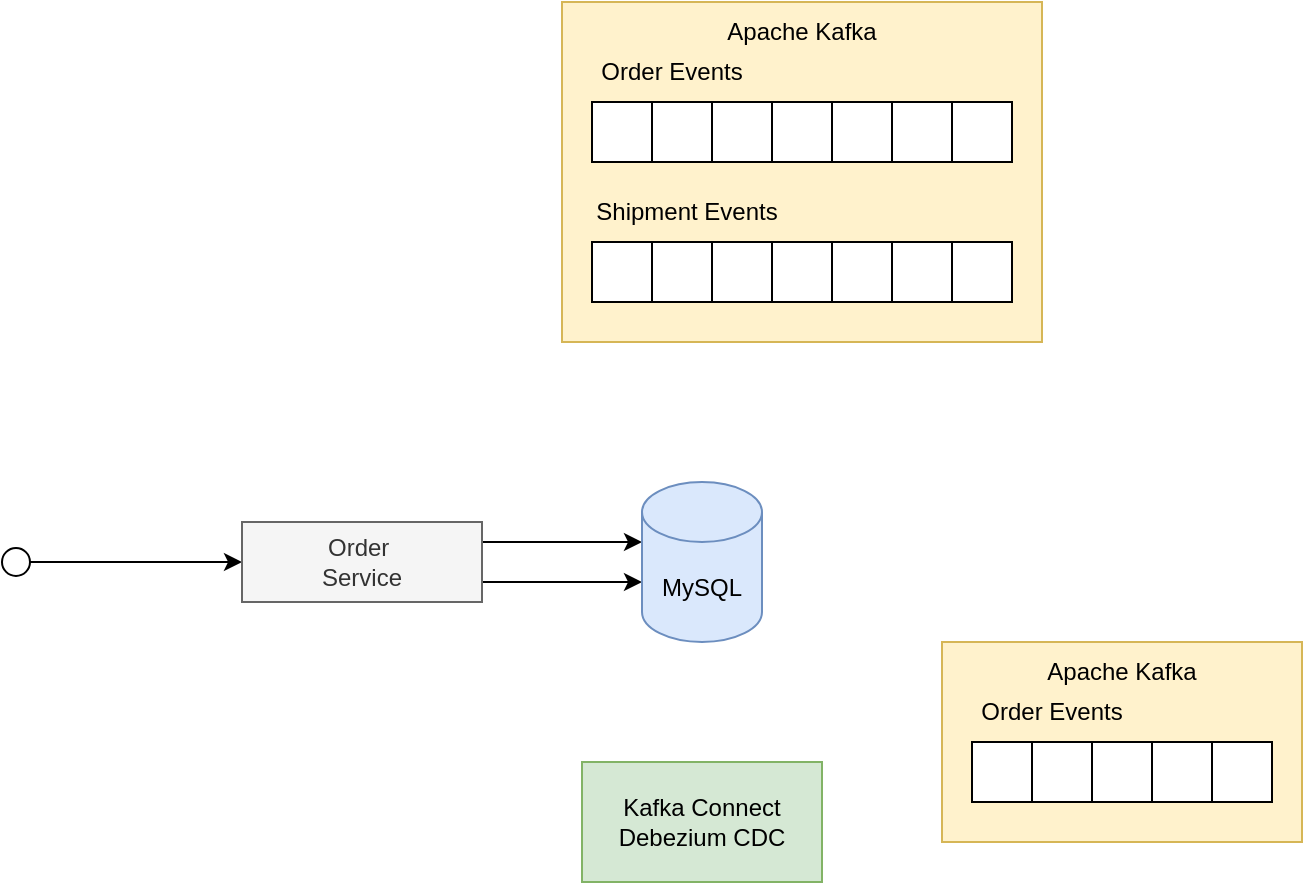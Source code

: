 <mxfile version="24.7.6">
  <diagram name="페이지-1" id="OJn4qWadmgmPl1W8cVxA">
    <mxGraphModel dx="256" dy="486" grid="1" gridSize="10" guides="1" tooltips="1" connect="1" arrows="1" fold="1" page="1" pageScale="1" pageWidth="1169" pageHeight="827" math="0" shadow="0">
      <root>
        <mxCell id="0" />
        <mxCell id="1" parent="0" />
        <mxCell id="_ZfUV2Xm4BZs3Ikk3f9N-5" style="edgeStyle=orthogonalEdgeStyle;rounded=0;orthogonalLoop=1;jettySize=auto;html=1;entryX=0;entryY=0.5;entryDx=0;entryDy=0;" edge="1" parent="1" source="_ZfUV2Xm4BZs3Ikk3f9N-2">
          <mxGeometry relative="1" as="geometry">
            <mxPoint x="160" y="300" as="targetPoint" />
          </mxGeometry>
        </mxCell>
        <mxCell id="_ZfUV2Xm4BZs3Ikk3f9N-2" value="" style="ellipse;whiteSpace=wrap;html=1;aspect=fixed;" vertex="1" parent="1">
          <mxGeometry x="40" y="293" width="14" height="14" as="geometry" />
        </mxCell>
        <mxCell id="_ZfUV2Xm4BZs3Ikk3f9N-7" style="edgeStyle=orthogonalEdgeStyle;rounded=0;orthogonalLoop=1;jettySize=auto;html=1;exitX=1;exitY=0.25;exitDx=0;exitDy=0;" edge="1" parent="1">
          <mxGeometry relative="1" as="geometry">
            <mxPoint x="280" y="290" as="sourcePoint" />
            <mxPoint x="360" y="290" as="targetPoint" />
          </mxGeometry>
        </mxCell>
        <mxCell id="_ZfUV2Xm4BZs3Ikk3f9N-8" style="edgeStyle=orthogonalEdgeStyle;rounded=0;orthogonalLoop=1;jettySize=auto;html=1;entryX=0;entryY=0.625;entryDx=0;entryDy=0;entryPerimeter=0;exitX=1;exitY=0.75;exitDx=0;exitDy=0;" edge="1" parent="1">
          <mxGeometry relative="1" as="geometry">
            <mxPoint x="280" y="310" as="sourcePoint" />
            <mxPoint x="360" y="310" as="targetPoint" />
          </mxGeometry>
        </mxCell>
        <mxCell id="_ZfUV2Xm4BZs3Ikk3f9N-9" value="Order&amp;nbsp;&lt;div&gt;Service&lt;/div&gt;" style="rounded=0;whiteSpace=wrap;html=1;fillColor=#f5f5f5;fontColor=#333333;strokeColor=#666666;" vertex="1" parent="1">
          <mxGeometry x="160" y="280" width="120" height="40" as="geometry" />
        </mxCell>
        <mxCell id="_ZfUV2Xm4BZs3Ikk3f9N-10" value="MySQL" style="shape=cylinder3;whiteSpace=wrap;html=1;boundedLbl=1;backgroundOutline=1;size=15;fillColor=#dae8fc;strokeColor=#6c8ebf;" vertex="1" parent="1">
          <mxGeometry x="360" y="260" width="60" height="80" as="geometry" />
        </mxCell>
        <mxCell id="_ZfUV2Xm4BZs3Ikk3f9N-11" value="Kafka Connect&lt;div&gt;Debezium CDC&lt;/div&gt;" style="rounded=0;whiteSpace=wrap;html=1;fillColor=#d5e8d4;strokeColor=#82b366;" vertex="1" parent="1">
          <mxGeometry x="330" y="400" width="120" height="60" as="geometry" />
        </mxCell>
        <mxCell id="_ZfUV2Xm4BZs3Ikk3f9N-12" value="" style="group;fillColor=#fff2cc;strokeColor=#d6b656;container=0;" vertex="1" connectable="0" parent="1">
          <mxGeometry x="510" y="340" width="180" height="100" as="geometry" />
        </mxCell>
        <mxCell id="_ZfUV2Xm4BZs3Ikk3f9N-33" value="" style="group;fillColor=#fff2cc;strokeColor=#d6b656;" vertex="1" connectable="0" parent="1">
          <mxGeometry x="320" y="20" width="240" height="170" as="geometry" />
        </mxCell>
        <mxCell id="_ZfUV2Xm4BZs3Ikk3f9N-34" value="" style="rounded=0;whiteSpace=wrap;html=1;fillColor=#fff2cc;strokeColor=#d6b656;" vertex="1" parent="_ZfUV2Xm4BZs3Ikk3f9N-33">
          <mxGeometry width="240" height="170" as="geometry" />
        </mxCell>
        <mxCell id="_ZfUV2Xm4BZs3Ikk3f9N-35" value="Apache Kafka" style="text;html=1;align=center;verticalAlign=middle;whiteSpace=wrap;rounded=0;" vertex="1" parent="_ZfUV2Xm4BZs3Ikk3f9N-33">
          <mxGeometry x="75" width="90" height="30" as="geometry" />
        </mxCell>
        <mxCell id="_ZfUV2Xm4BZs3Ikk3f9N-36" value="" style="group" vertex="1" connectable="0" parent="_ZfUV2Xm4BZs3Ikk3f9N-33">
          <mxGeometry x="15" y="50" width="210" height="30" as="geometry" />
        </mxCell>
        <mxCell id="_ZfUV2Xm4BZs3Ikk3f9N-37" value="" style="rounded=0;whiteSpace=wrap;html=1;" vertex="1" parent="_ZfUV2Xm4BZs3Ikk3f9N-36">
          <mxGeometry width="30" height="30" as="geometry" />
        </mxCell>
        <mxCell id="_ZfUV2Xm4BZs3Ikk3f9N-38" value="" style="rounded=0;whiteSpace=wrap;html=1;" vertex="1" parent="_ZfUV2Xm4BZs3Ikk3f9N-36">
          <mxGeometry x="30" width="30" height="30" as="geometry" />
        </mxCell>
        <mxCell id="_ZfUV2Xm4BZs3Ikk3f9N-39" value="" style="rounded=0;whiteSpace=wrap;html=1;" vertex="1" parent="_ZfUV2Xm4BZs3Ikk3f9N-36">
          <mxGeometry x="60" width="30" height="30" as="geometry" />
        </mxCell>
        <mxCell id="_ZfUV2Xm4BZs3Ikk3f9N-40" value="" style="rounded=0;whiteSpace=wrap;html=1;" vertex="1" parent="_ZfUV2Xm4BZs3Ikk3f9N-36">
          <mxGeometry x="90" width="30" height="30" as="geometry" />
        </mxCell>
        <mxCell id="_ZfUV2Xm4BZs3Ikk3f9N-41" value="" style="rounded=0;whiteSpace=wrap;html=1;" vertex="1" parent="_ZfUV2Xm4BZs3Ikk3f9N-36">
          <mxGeometry x="120" width="30" height="30" as="geometry" />
        </mxCell>
        <mxCell id="_ZfUV2Xm4BZs3Ikk3f9N-42" value="" style="rounded=0;whiteSpace=wrap;html=1;" vertex="1" parent="_ZfUV2Xm4BZs3Ikk3f9N-36">
          <mxGeometry x="150" width="30" height="30" as="geometry" />
        </mxCell>
        <mxCell id="_ZfUV2Xm4BZs3Ikk3f9N-43" value="" style="rounded=0;whiteSpace=wrap;html=1;" vertex="1" parent="_ZfUV2Xm4BZs3Ikk3f9N-36">
          <mxGeometry x="180" width="30" height="30" as="geometry" />
        </mxCell>
        <mxCell id="_ZfUV2Xm4BZs3Ikk3f9N-44" value="Order Events" style="text;html=1;align=center;verticalAlign=middle;whiteSpace=wrap;rounded=0;" vertex="1" parent="_ZfUV2Xm4BZs3Ikk3f9N-33">
          <mxGeometry x="15" y="20" width="80" height="30" as="geometry" />
        </mxCell>
        <mxCell id="_ZfUV2Xm4BZs3Ikk3f9N-45" value="" style="group" vertex="1" connectable="0" parent="_ZfUV2Xm4BZs3Ikk3f9N-33">
          <mxGeometry x="15" y="120" width="210" height="30" as="geometry" />
        </mxCell>
        <mxCell id="_ZfUV2Xm4BZs3Ikk3f9N-46" value="" style="rounded=0;whiteSpace=wrap;html=1;" vertex="1" parent="_ZfUV2Xm4BZs3Ikk3f9N-45">
          <mxGeometry width="30" height="30" as="geometry" />
        </mxCell>
        <mxCell id="_ZfUV2Xm4BZs3Ikk3f9N-47" value="" style="rounded=0;whiteSpace=wrap;html=1;" vertex="1" parent="_ZfUV2Xm4BZs3Ikk3f9N-45">
          <mxGeometry x="30" width="30" height="30" as="geometry" />
        </mxCell>
        <mxCell id="_ZfUV2Xm4BZs3Ikk3f9N-48" value="" style="rounded=0;whiteSpace=wrap;html=1;" vertex="1" parent="_ZfUV2Xm4BZs3Ikk3f9N-45">
          <mxGeometry x="60" width="30" height="30" as="geometry" />
        </mxCell>
        <mxCell id="_ZfUV2Xm4BZs3Ikk3f9N-49" value="" style="rounded=0;whiteSpace=wrap;html=1;" vertex="1" parent="_ZfUV2Xm4BZs3Ikk3f9N-45">
          <mxGeometry x="90" width="30" height="30" as="geometry" />
        </mxCell>
        <mxCell id="_ZfUV2Xm4BZs3Ikk3f9N-50" value="" style="rounded=0;whiteSpace=wrap;html=1;" vertex="1" parent="_ZfUV2Xm4BZs3Ikk3f9N-45">
          <mxGeometry x="120" width="30" height="30" as="geometry" />
        </mxCell>
        <mxCell id="_ZfUV2Xm4BZs3Ikk3f9N-51" value="" style="rounded=0;whiteSpace=wrap;html=1;" vertex="1" parent="_ZfUV2Xm4BZs3Ikk3f9N-45">
          <mxGeometry x="150" width="30" height="30" as="geometry" />
        </mxCell>
        <mxCell id="_ZfUV2Xm4BZs3Ikk3f9N-52" value="" style="rounded=0;whiteSpace=wrap;html=1;" vertex="1" parent="_ZfUV2Xm4BZs3Ikk3f9N-45">
          <mxGeometry x="180" width="30" height="30" as="geometry" />
        </mxCell>
        <mxCell id="_ZfUV2Xm4BZs3Ikk3f9N-53" value="Shipment Events" style="text;html=1;align=center;verticalAlign=middle;whiteSpace=wrap;rounded=0;" vertex="1" parent="_ZfUV2Xm4BZs3Ikk3f9N-33">
          <mxGeometry x="15" y="90" width="95" height="30" as="geometry" />
        </mxCell>
        <mxCell id="_ZfUV2Xm4BZs3Ikk3f9N-13" value="" style="rounded=0;whiteSpace=wrap;html=1;fillColor=#fff2cc;strokeColor=#d6b656;container=0;" vertex="1" parent="1">
          <mxGeometry x="510" y="340" width="180" height="100" as="geometry" />
        </mxCell>
        <mxCell id="_ZfUV2Xm4BZs3Ikk3f9N-14" value="Apache Kafka" style="text;html=1;align=center;verticalAlign=middle;whiteSpace=wrap;rounded=0;container=0;" vertex="1" parent="1">
          <mxGeometry x="555" y="340" width="90" height="30" as="geometry" />
        </mxCell>
        <mxCell id="_ZfUV2Xm4BZs3Ikk3f9N-23" value="Order Events" style="text;html=1;align=center;verticalAlign=middle;whiteSpace=wrap;rounded=0;container=0;" vertex="1" parent="1">
          <mxGeometry x="525" y="360" width="80" height="30" as="geometry" />
        </mxCell>
        <mxCell id="_ZfUV2Xm4BZs3Ikk3f9N-16" value="" style="rounded=0;whiteSpace=wrap;html=1;container=0;" vertex="1" parent="1">
          <mxGeometry x="525" y="390" width="30" height="30" as="geometry" />
        </mxCell>
        <mxCell id="_ZfUV2Xm4BZs3Ikk3f9N-17" value="" style="rounded=0;whiteSpace=wrap;html=1;container=0;" vertex="1" parent="1">
          <mxGeometry x="555" y="390" width="30" height="30" as="geometry" />
        </mxCell>
        <mxCell id="_ZfUV2Xm4BZs3Ikk3f9N-18" value="" style="rounded=0;whiteSpace=wrap;html=1;container=0;" vertex="1" parent="1">
          <mxGeometry x="585" y="390" width="30" height="30" as="geometry" />
        </mxCell>
        <mxCell id="_ZfUV2Xm4BZs3Ikk3f9N-19" value="" style="rounded=0;whiteSpace=wrap;html=1;container=0;" vertex="1" parent="1">
          <mxGeometry x="615" y="390" width="30" height="30" as="geometry" />
        </mxCell>
        <mxCell id="_ZfUV2Xm4BZs3Ikk3f9N-20" value="" style="rounded=0;whiteSpace=wrap;html=1;container=0;" vertex="1" parent="1">
          <mxGeometry x="645" y="390" width="30" height="30" as="geometry" />
        </mxCell>
      </root>
    </mxGraphModel>
  </diagram>
</mxfile>
